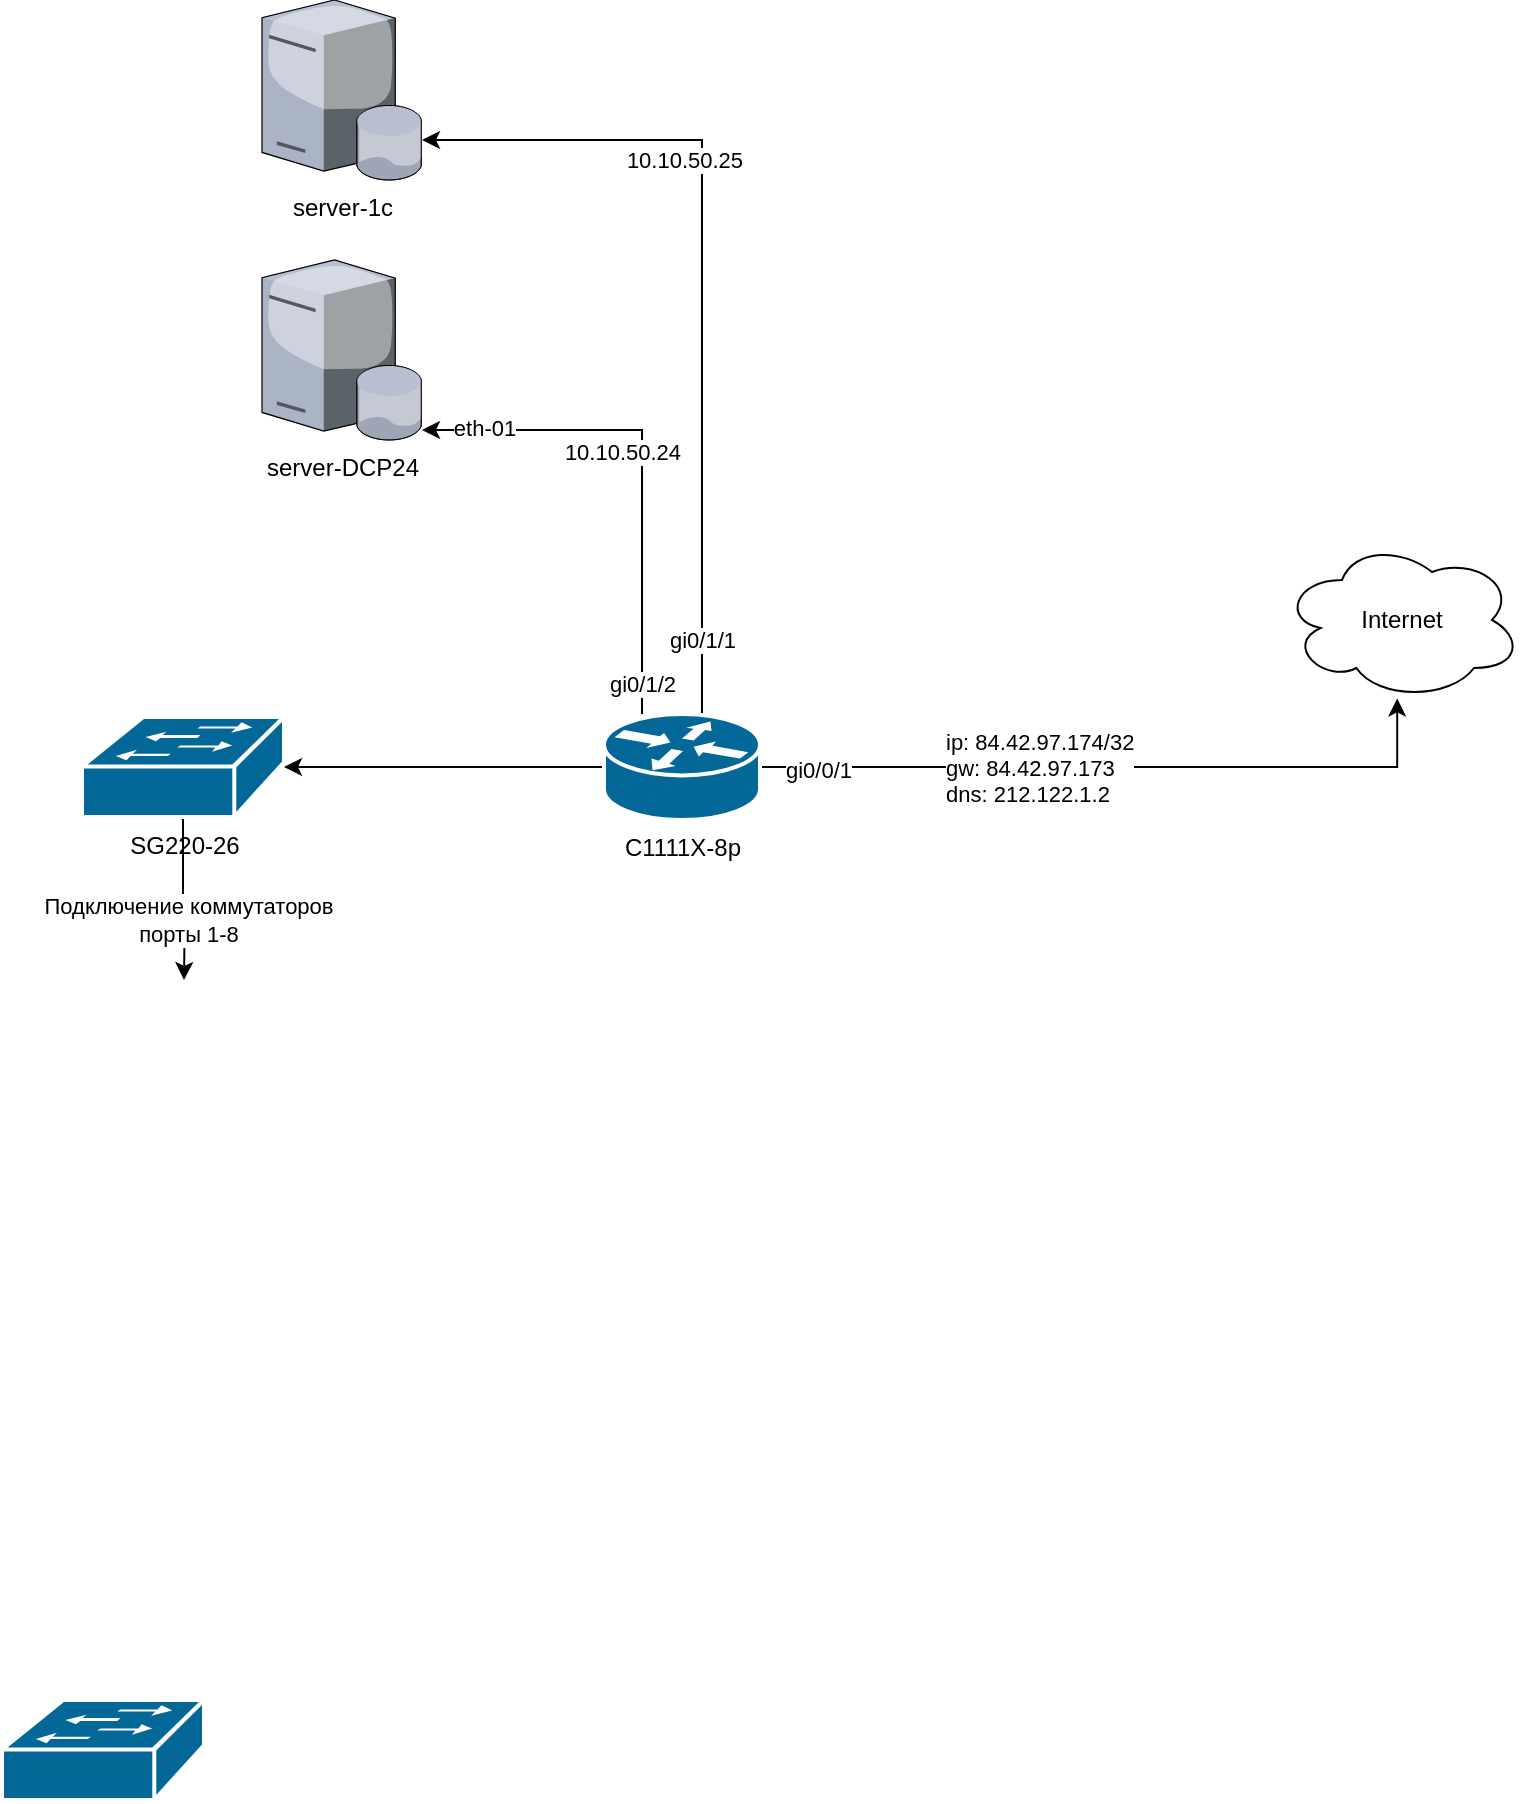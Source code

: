 <mxfile version="15.5.6" type="github">
  <diagram id="jK6_b75PUJQNhEmS_nUD" name="Page-1">
    <mxGraphModel dx="1564" dy="1991" grid="1" gridSize="10" guides="1" tooltips="1" connect="1" arrows="1" fold="1" page="1" pageScale="1" pageWidth="827" pageHeight="1169" math="0" shadow="0">
      <root>
        <mxCell id="0" />
        <mxCell id="1" parent="0" />
        <mxCell id="kUa1aifaIumlGkmkmH_S-2" style="edgeStyle=orthogonalEdgeStyle;rounded=0;orthogonalLoop=1;jettySize=auto;html=1;entryX=0.48;entryY=0.99;entryDx=0;entryDy=0;entryPerimeter=0;" edge="1" parent="1" source="mRdu22Ob3dlRshEJ7SqW-1" target="kUa1aifaIumlGkmkmH_S-1">
          <mxGeometry relative="1" as="geometry" />
        </mxCell>
        <mxCell id="kUa1aifaIumlGkmkmH_S-3" value="gi0/0/1" style="edgeLabel;html=1;align=center;verticalAlign=middle;resizable=0;points=[];" vertex="1" connectable="0" parent="kUa1aifaIumlGkmkmH_S-2">
          <mxGeometry x="-0.836" y="-1" relative="1" as="geometry">
            <mxPoint as="offset" />
          </mxGeometry>
        </mxCell>
        <mxCell id="kUa1aifaIumlGkmkmH_S-12" value="ip: 84.42.97.174/32&lt;br&gt;gw: 84.42.97.173&lt;br&gt;dns: 212.122.1.2" style="edgeLabel;html=1;align=left;verticalAlign=middle;resizable=0;points=[];" vertex="1" connectable="0" parent="kUa1aifaIumlGkmkmH_S-2">
          <mxGeometry x="-0.355" relative="1" as="geometry">
            <mxPoint x="-23" as="offset" />
          </mxGeometry>
        </mxCell>
        <mxCell id="kUa1aifaIumlGkmkmH_S-6" style="edgeStyle=orthogonalEdgeStyle;rounded=0;orthogonalLoop=1;jettySize=auto;html=1;" edge="1" parent="1" source="mRdu22Ob3dlRshEJ7SqW-1" target="kUa1aifaIumlGkmkmH_S-4">
          <mxGeometry relative="1" as="geometry">
            <Array as="points">
              <mxPoint x="410" y="-20" />
            </Array>
          </mxGeometry>
        </mxCell>
        <mxCell id="kUa1aifaIumlGkmkmH_S-8" value="10.10.50.25" style="edgeLabel;html=1;align=center;verticalAlign=middle;resizable=0;points=[];" vertex="1" connectable="0" parent="kUa1aifaIumlGkmkmH_S-6">
          <mxGeometry x="0.67" y="2" relative="1" as="geometry">
            <mxPoint x="60" y="8" as="offset" />
          </mxGeometry>
        </mxCell>
        <mxCell id="kUa1aifaIumlGkmkmH_S-11" value="gi0/1/1" style="edgeLabel;html=1;align=center;verticalAlign=middle;resizable=0;points=[];" vertex="1" connectable="0" parent="kUa1aifaIumlGkmkmH_S-6">
          <mxGeometry x="-0.896" y="2" relative="1" as="geometry">
            <mxPoint x="2" y="-15" as="offset" />
          </mxGeometry>
        </mxCell>
        <mxCell id="kUa1aifaIumlGkmkmH_S-7" style="edgeStyle=orthogonalEdgeStyle;rounded=0;orthogonalLoop=1;jettySize=auto;html=1;" edge="1" parent="1" source="mRdu22Ob3dlRshEJ7SqW-1" target="kUa1aifaIumlGkmkmH_S-5">
          <mxGeometry relative="1" as="geometry">
            <Array as="points">
              <mxPoint x="380" y="125" />
            </Array>
          </mxGeometry>
        </mxCell>
        <mxCell id="kUa1aifaIumlGkmkmH_S-10" value="gi0/1/2" style="edgeLabel;html=1;align=center;verticalAlign=middle;resizable=0;points=[];" vertex="1" connectable="0" parent="kUa1aifaIumlGkmkmH_S-7">
          <mxGeometry x="-0.878" relative="1" as="geometry">
            <mxPoint as="offset" />
          </mxGeometry>
        </mxCell>
        <mxCell id="kUa1aifaIumlGkmkmH_S-14" value="eth-01" style="edgeLabel;html=1;align=center;verticalAlign=middle;resizable=0;points=[];" vertex="1" connectable="0" parent="kUa1aifaIumlGkmkmH_S-7">
          <mxGeometry x="0.829" y="-1" relative="1" as="geometry">
            <mxPoint x="9" as="offset" />
          </mxGeometry>
        </mxCell>
        <mxCell id="kUa1aifaIumlGkmkmH_S-15" value="10.10.50.24" style="edgeLabel;html=1;align=center;verticalAlign=middle;resizable=0;points=[];" vertex="1" connectable="0" parent="kUa1aifaIumlGkmkmH_S-7">
          <mxGeometry x="-0.106" y="-3" relative="1" as="geometry">
            <mxPoint x="-13" y="-19" as="offset" />
          </mxGeometry>
        </mxCell>
        <mxCell id="kUa1aifaIumlGkmkmH_S-13" style="edgeStyle=orthogonalEdgeStyle;rounded=0;orthogonalLoop=1;jettySize=auto;html=1;" edge="1" parent="1" source="mRdu22Ob3dlRshEJ7SqW-1" target="mRdu22Ob3dlRshEJ7SqW-2">
          <mxGeometry relative="1" as="geometry" />
        </mxCell>
        <mxCell id="mRdu22Ob3dlRshEJ7SqW-1" value="C1111X-8p" style="shape=mxgraph.cisco.routers.router;sketch=0;html=1;pointerEvents=1;dashed=0;fillColor=#036897;strokeColor=#ffffff;strokeWidth=2;verticalLabelPosition=bottom;verticalAlign=top;align=center;outlineConnect=0;" parent="1" vertex="1">
          <mxGeometry x="361" y="267" width="78" height="53" as="geometry" />
        </mxCell>
        <mxCell id="mRdu22Ob3dlRshEJ7SqW-14" style="edgeStyle=orthogonalEdgeStyle;rounded=0;orthogonalLoop=1;jettySize=auto;html=1;" parent="1" source="mRdu22Ob3dlRshEJ7SqW-2" edge="1">
          <mxGeometry relative="1" as="geometry">
            <mxPoint x="151" y="400" as="targetPoint" />
          </mxGeometry>
        </mxCell>
        <mxCell id="mRdu22Ob3dlRshEJ7SqW-16" value="Подключение коммутаторов&lt;br&gt;порты 1-8" style="edgeLabel;html=1;align=center;verticalAlign=middle;resizable=0;points=[];" parent="mRdu22Ob3dlRshEJ7SqW-14" vertex="1" connectable="0">
          <mxGeometry x="0.264" y="1" relative="1" as="geometry">
            <mxPoint as="offset" />
          </mxGeometry>
        </mxCell>
        <mxCell id="mRdu22Ob3dlRshEJ7SqW-2" value="SG220-26" style="shape=mxgraph.cisco.switches.workgroup_switch;sketch=0;html=1;pointerEvents=1;dashed=0;fillColor=#036897;strokeColor=#ffffff;strokeWidth=2;verticalLabelPosition=bottom;verticalAlign=top;align=center;outlineConnect=0;" parent="1" vertex="1">
          <mxGeometry x="100" y="268.5" width="101" height="50" as="geometry" />
        </mxCell>
        <mxCell id="mRdu22Ob3dlRshEJ7SqW-13" value="" style="shape=mxgraph.cisco.switches.workgroup_switch;sketch=0;html=1;pointerEvents=1;dashed=0;fillColor=#036897;strokeColor=#ffffff;strokeWidth=2;verticalLabelPosition=bottom;verticalAlign=top;align=center;outlineConnect=0;" parent="1" vertex="1">
          <mxGeometry x="60" y="760" width="101" height="50" as="geometry" />
        </mxCell>
        <mxCell id="kUa1aifaIumlGkmkmH_S-1" value="Internet" style="ellipse;shape=cloud;whiteSpace=wrap;html=1;" vertex="1" parent="1">
          <mxGeometry x="700" y="180" width="120" height="80" as="geometry" />
        </mxCell>
        <mxCell id="kUa1aifaIumlGkmkmH_S-4" value="server-1c" style="verticalLabelPosition=bottom;sketch=0;aspect=fixed;html=1;verticalAlign=top;strokeColor=none;align=center;outlineConnect=0;shape=mxgraph.citrix.database_server;" vertex="1" parent="1">
          <mxGeometry x="190" y="-90" width="80" height="90" as="geometry" />
        </mxCell>
        <mxCell id="kUa1aifaIumlGkmkmH_S-5" value="server-DCP24" style="verticalLabelPosition=bottom;sketch=0;aspect=fixed;html=1;verticalAlign=top;strokeColor=none;align=center;outlineConnect=0;shape=mxgraph.citrix.database_server;" vertex="1" parent="1">
          <mxGeometry x="190" y="40" width="80" height="90" as="geometry" />
        </mxCell>
      </root>
    </mxGraphModel>
  </diagram>
</mxfile>
